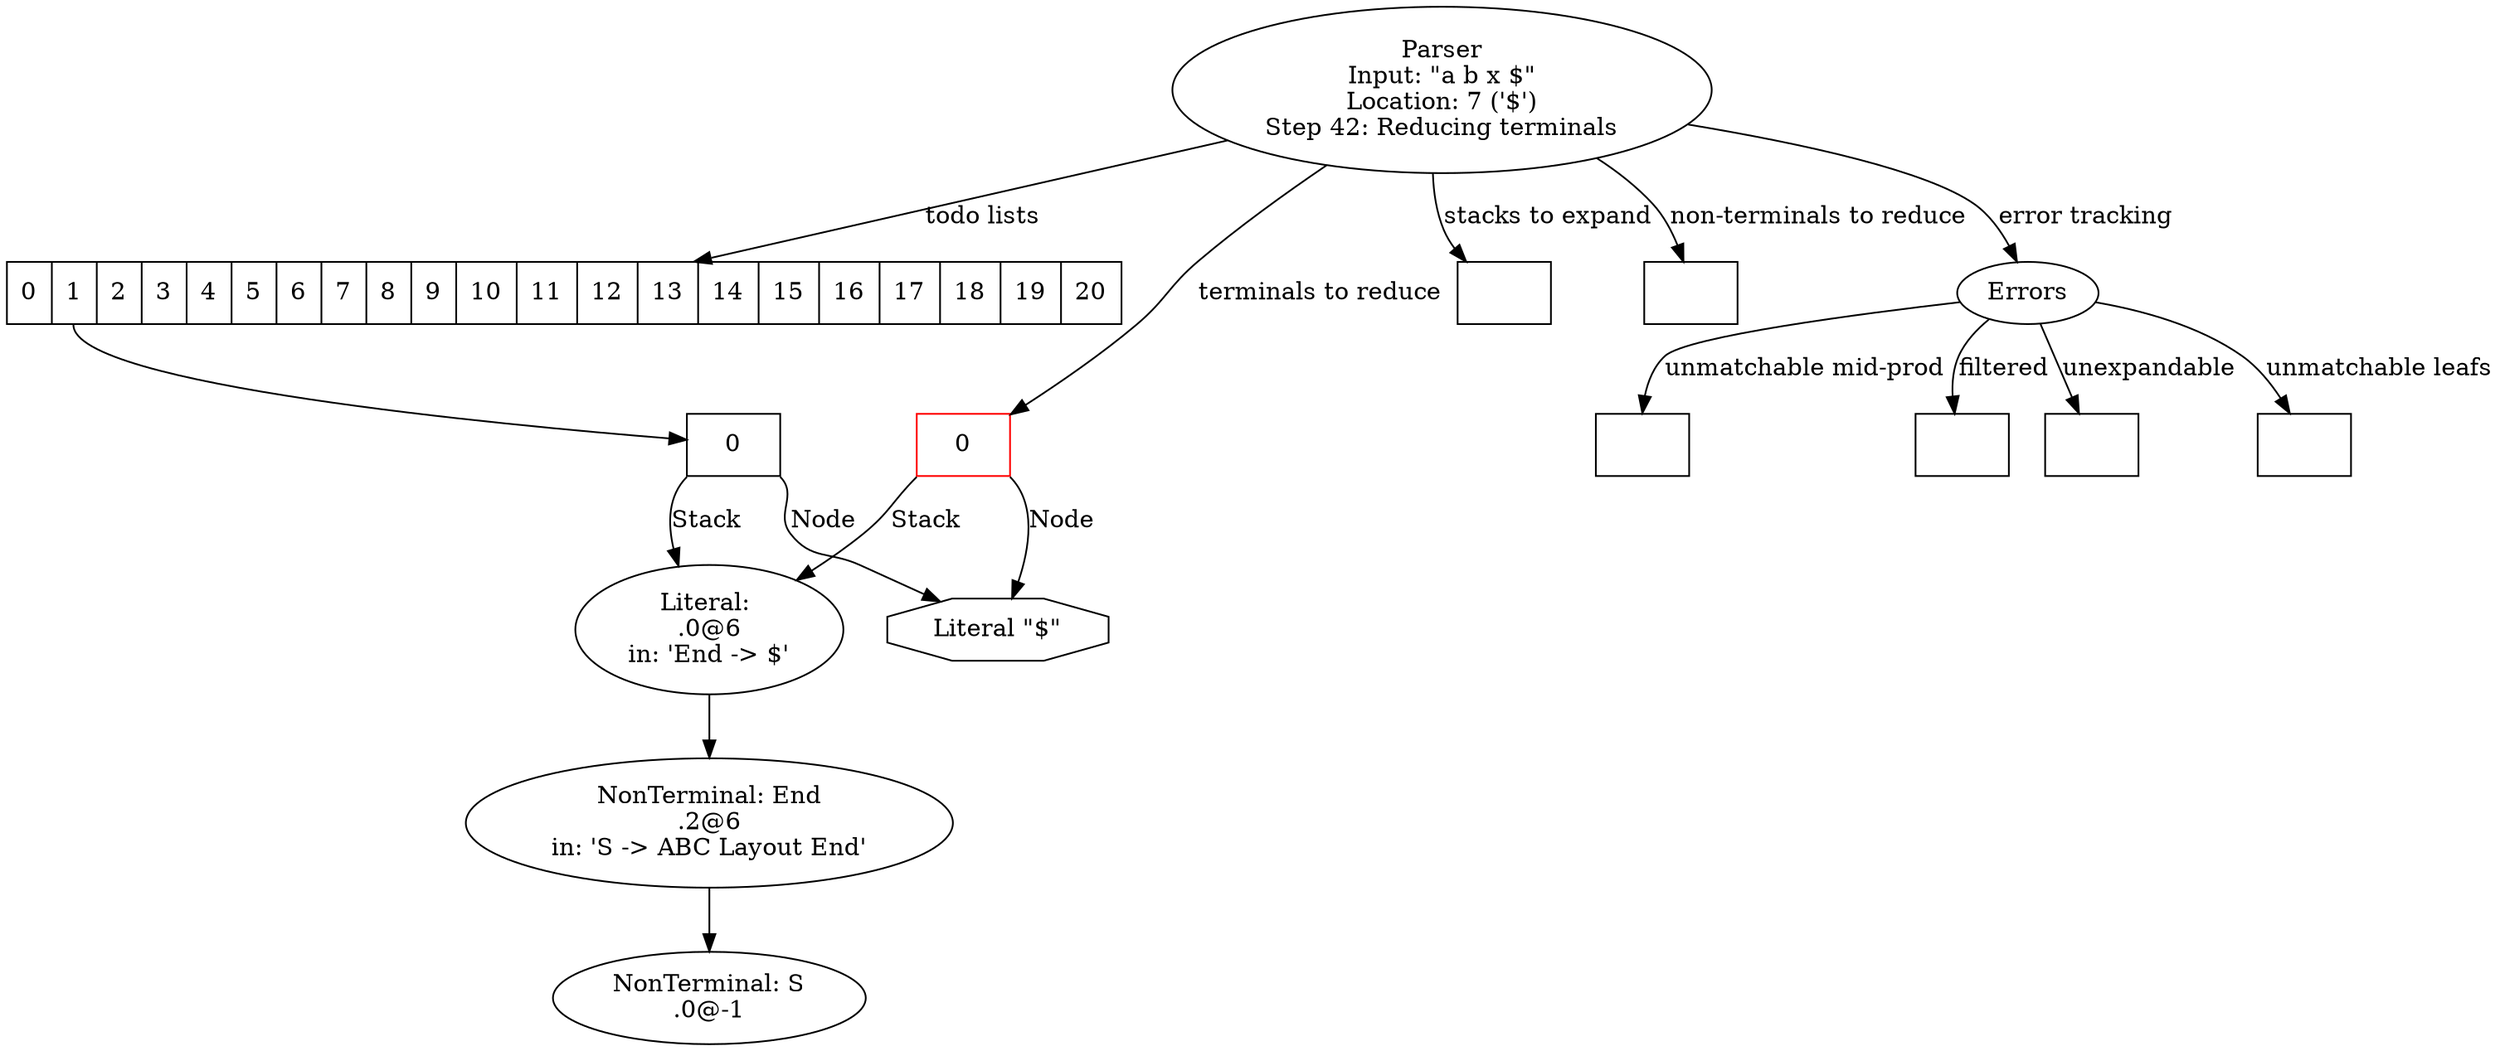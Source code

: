 digraph Parser {
"Parser"["label"="Parser\nInput: \"a b x $\"\nLocation: 7 ('$')\nStep 42: Reducing terminals"];
"todo-1"["label"="<0> 0", "shape"="record"];
"86"["label"="Literal: \n.0@6\nin: 'End -> $'"];
"37"["label"="NonTerminal: End\n.2@6\nin: 'S -> ABC Layout End'"];
"-1"["label"="NonTerminal: S\n.0@-1"];
"37" -> "-1";
"86" -> "37";
"todo-1":"0":sw -> "86"["label"="Stack"];
"1465663131"["shape"="octagon", "label"="Literal \"$\""];
"todo-1":"0":se -> "1465663131"["label"="Node"];
"todoLists":"1" -> "todo-1";
"todoLists"["label"="<0> 0 | <1> 1 | <2> 2 | <3> 3 | <4> 4 | <5> 5 | <6> 6 | <7> 7 | <8> 8 | <9> 9 | <10> 10 | <11> 11 | <12> 12 | <13> 13 | <14> 14 | <15> 15 | <16> 16 | <17> 17 | <18> 18 | <19> 19 | <20> 20", "shape"="record"];
"Parser" -> "todoLists"["label"="todo lists"];
"stacksToExpand"["label"="", "shape"="record"];
"Parser" -> "stacksToExpand"["label"="stacks to expand"];
"terminalsToReduce"["label"="<0> 0", "shape"="record", "color"="red"];
"terminalsToReduce":"0":sw -> "86"["label"="Stack"];
"1465663131"["shape"="octagon", "label"="Literal \"$\""];
"terminalsToReduce":"0":se -> "1465663131"["label"="Node"];
"Parser" -> "terminalsToReduce"["label"="terminals to reduce"];
"nonTerminalsToReduce"["label"="", "shape"="record"];
"Parser" -> "nonTerminalsToReduce"["label"="non-terminals to reduce"];
"unexpandableNodes"["label"="", "shape"="record"];
"unmatchableLeafNodes"["label"="", "shape"="record"];
"unmatchableMidProductionNodes"["shape"="record", "label"=""];
"filteredNodes"["label"="", "shape"="record"];
"error"["label"="Errors"];
"Parser" -> "error"["label"="error tracking"];
"error" -> "unexpandableNodes"["label"="unexpandable"];
"error" -> "unmatchableLeafNodes"["label"="unmatchable leafs"];
"error" -> "unmatchableMidProductionNodes"["label"="unmatchable mid-prod"];
"error" -> "filteredNodes"["label"="filtered"];
}
